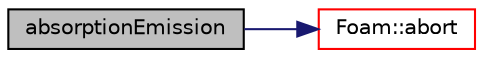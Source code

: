 digraph "absorptionEmission"
{
  bgcolor="transparent";
  edge [fontname="Helvetica",fontsize="10",labelfontname="Helvetica",labelfontsize="10"];
  node [fontname="Helvetica",fontsize="10",shape=record];
  rankdir="LR";
  Node1035 [label="absorptionEmission",height=0.2,width=0.4,color="black", fillcolor="grey75", style="filled", fontcolor="black"];
  Node1035 -> Node1036 [color="midnightblue",fontsize="10",style="solid",fontname="Helvetica"];
  Node1036 [label="Foam::abort",height=0.2,width=0.4,color="red",URL="$a21851.html#a447107a607d03e417307c203fa5fb44b"];
}
